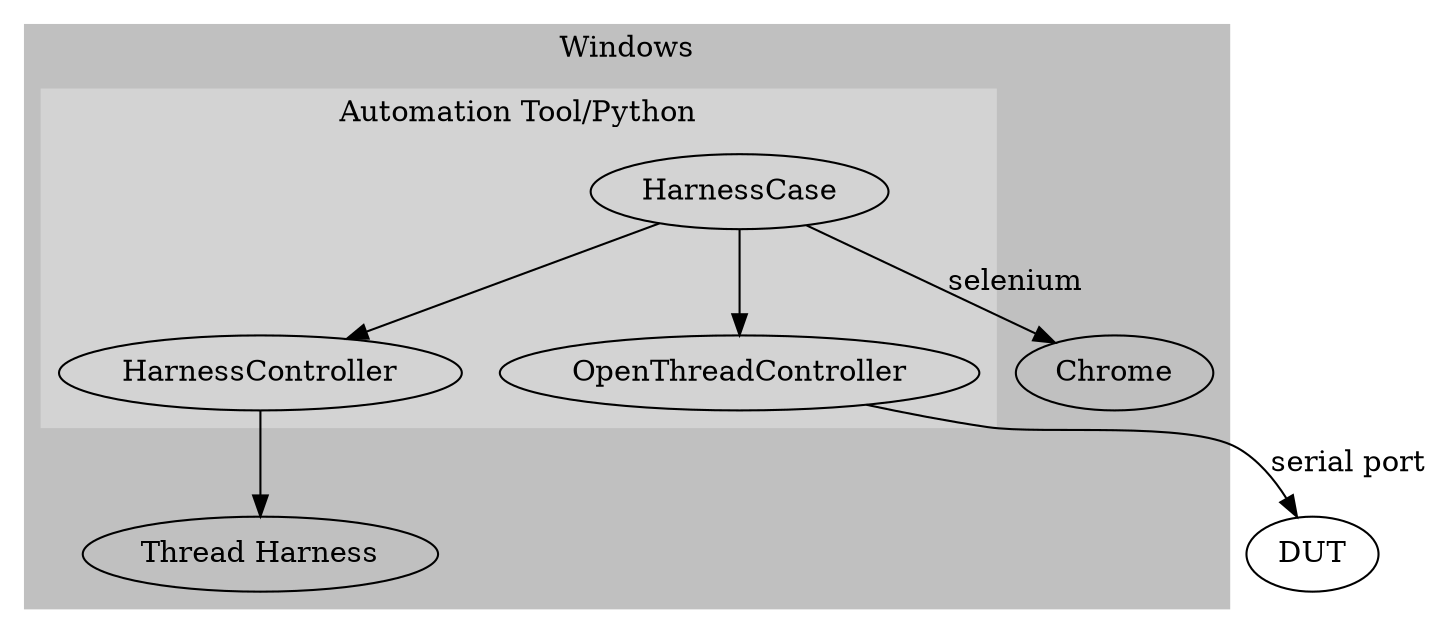 digraph G {
  subgraph cluster_os {
    style=filled;
    color=grey;
    label="Windows";

    subgraph cluster_python {
      label="Automation Tool/Python";
      color=lightgrey;
      HarnessCase -> HarnessController;
      HarnessCase -> OpenThreadController;
    }

    HarnessCase -> Chrome [label="selenium"];
    HarnessController -> "Thread Harness";
  }
  OpenThreadController -> DUT [label="serial port"];
}

